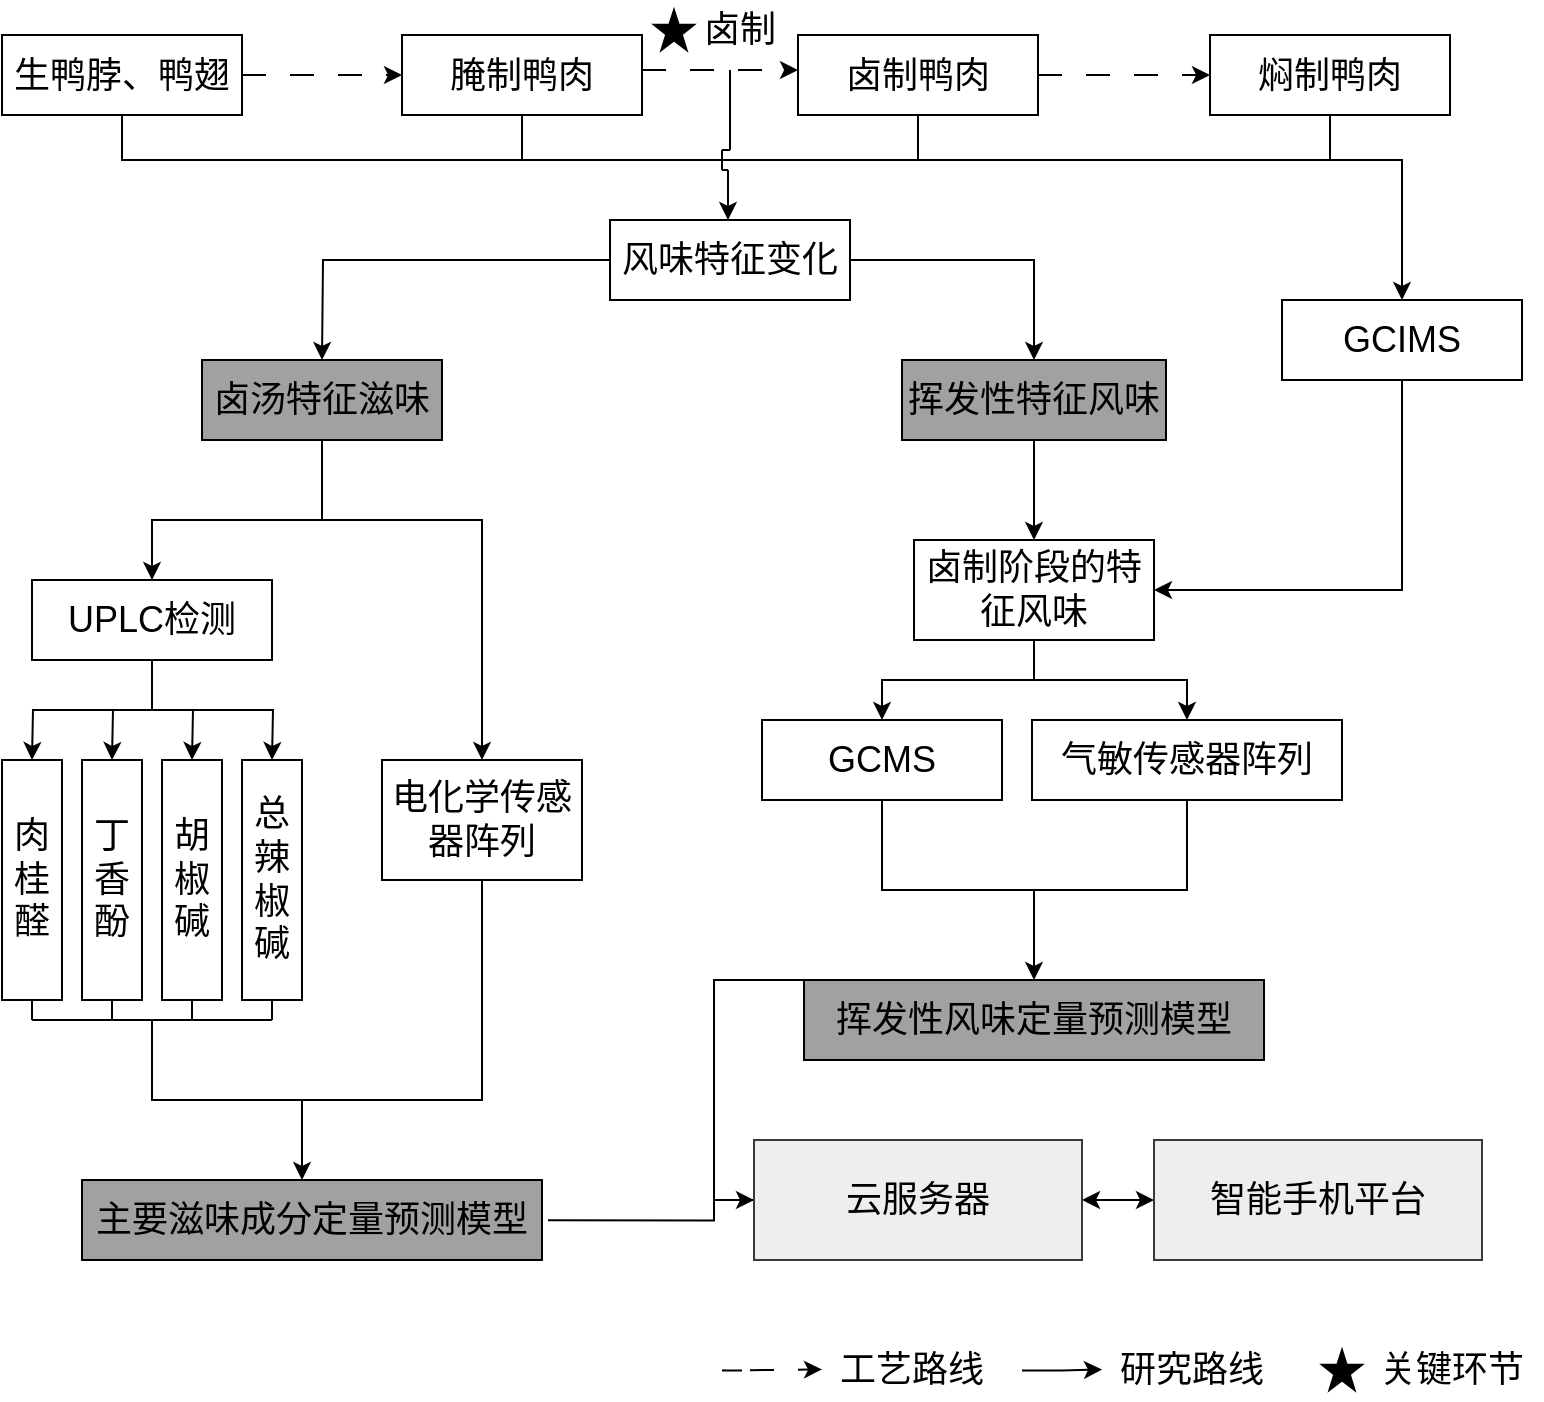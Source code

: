<mxfile version="21.2.6" type="github">
  <diagram name="Page-1" id="tfuzhllJTT45AtUf2vew">
    <mxGraphModel dx="1780" dy="1044" grid="1" gridSize="10" guides="1" tooltips="1" connect="1" arrows="1" fold="1" page="1" pageScale="1" pageWidth="827" pageHeight="1169" math="0" shadow="0">
      <root>
        <mxCell id="0" />
        <mxCell id="1" parent="0" />
        <mxCell id="FVwCDYh0nOwrm6psJOgy-3" value="" style="edgeStyle=orthogonalEdgeStyle;rounded=0;orthogonalLoop=1;jettySize=auto;html=1;dashed=1;dashPattern=12 12;" edge="1" parent="1" source="FVwCDYh0nOwrm6psJOgy-1" target="FVwCDYh0nOwrm6psJOgy-2">
          <mxGeometry relative="1" as="geometry" />
        </mxCell>
        <mxCell id="FVwCDYh0nOwrm6psJOgy-47" style="edgeStyle=orthogonalEdgeStyle;rounded=0;orthogonalLoop=1;jettySize=auto;html=1;entryX=0.5;entryY=0;entryDx=0;entryDy=0;" edge="1" parent="1" source="FVwCDYh0nOwrm6psJOgy-1" target="FVwCDYh0nOwrm6psJOgy-46">
          <mxGeometry relative="1" as="geometry">
            <mxPoint x="750" y="190" as="targetPoint" />
            <Array as="points">
              <mxPoint x="110" y="140" />
              <mxPoint x="750" y="140" />
            </Array>
          </mxGeometry>
        </mxCell>
        <mxCell id="FVwCDYh0nOwrm6psJOgy-1" value="&lt;font style=&quot;font-size: 18px;&quot;&gt;生鸭脖、鸭翅&lt;/font&gt;" style="rounded=0;whiteSpace=wrap;html=1;" vertex="1" parent="1">
          <mxGeometry x="50" y="77.5" width="120" height="40" as="geometry" />
        </mxCell>
        <mxCell id="FVwCDYh0nOwrm6psJOgy-5" value="" style="edgeStyle=orthogonalEdgeStyle;rounded=0;orthogonalLoop=1;jettySize=auto;html=1;dashed=1;dashPattern=12 12;" edge="1" parent="1" source="FVwCDYh0nOwrm6psJOgy-2" target="FVwCDYh0nOwrm6psJOgy-4">
          <mxGeometry relative="1" as="geometry">
            <Array as="points">
              <mxPoint x="404" y="95" />
              <mxPoint x="404" y="95" />
            </Array>
          </mxGeometry>
        </mxCell>
        <mxCell id="FVwCDYh0nOwrm6psJOgy-48" style="edgeStyle=orthogonalEdgeStyle;rounded=0;orthogonalLoop=1;jettySize=auto;html=1;endArrow=none;endFill=0;" edge="1" parent="1" source="FVwCDYh0nOwrm6psJOgy-2">
          <mxGeometry relative="1" as="geometry">
            <mxPoint x="310" y="140" as="targetPoint" />
          </mxGeometry>
        </mxCell>
        <mxCell id="FVwCDYh0nOwrm6psJOgy-2" value="&lt;font style=&quot;font-size: 18px;&quot;&gt;腌制鸭肉&lt;/font&gt;" style="whiteSpace=wrap;html=1;rounded=0;" vertex="1" parent="1">
          <mxGeometry x="250" y="77.5" width="120" height="40" as="geometry" />
        </mxCell>
        <mxCell id="FVwCDYh0nOwrm6psJOgy-7" value="" style="edgeStyle=orthogonalEdgeStyle;rounded=0;orthogonalLoop=1;jettySize=auto;html=1;dashed=1;dashPattern=12 12;" edge="1" parent="1" source="FVwCDYh0nOwrm6psJOgy-4" target="FVwCDYh0nOwrm6psJOgy-6">
          <mxGeometry relative="1" as="geometry" />
        </mxCell>
        <mxCell id="FVwCDYh0nOwrm6psJOgy-49" style="edgeStyle=orthogonalEdgeStyle;rounded=0;orthogonalLoop=1;jettySize=auto;html=1;endArrow=none;endFill=0;" edge="1" parent="1" source="FVwCDYh0nOwrm6psJOgy-4">
          <mxGeometry relative="1" as="geometry">
            <mxPoint x="508.0" y="140" as="targetPoint" />
          </mxGeometry>
        </mxCell>
        <mxCell id="FVwCDYh0nOwrm6psJOgy-4" value="&lt;font style=&quot;font-size: 18px;&quot;&gt;卤制鸭肉&lt;/font&gt;" style="whiteSpace=wrap;html=1;rounded=0;" vertex="1" parent="1">
          <mxGeometry x="448" y="77.5" width="120" height="40" as="geometry" />
        </mxCell>
        <mxCell id="FVwCDYh0nOwrm6psJOgy-51" style="edgeStyle=orthogonalEdgeStyle;rounded=0;orthogonalLoop=1;jettySize=auto;html=1;endArrow=none;endFill=0;" edge="1" parent="1" source="FVwCDYh0nOwrm6psJOgy-6">
          <mxGeometry relative="1" as="geometry">
            <mxPoint x="714" y="140" as="targetPoint" />
          </mxGeometry>
        </mxCell>
        <mxCell id="FVwCDYh0nOwrm6psJOgy-6" value="&lt;font style=&quot;font-size: 18px;&quot;&gt;焖制鸭肉&lt;/font&gt;" style="whiteSpace=wrap;html=1;rounded=0;" vertex="1" parent="1">
          <mxGeometry x="654" y="77.5" width="120" height="40" as="geometry" />
        </mxCell>
        <mxCell id="FVwCDYh0nOwrm6psJOgy-8" value="" style="edgeStyle=orthogonalEdgeStyle;rounded=0;orthogonalLoop=1;jettySize=auto;html=1;dashed=1;dashPattern=12 12;" edge="1" parent="1">
          <mxGeometry relative="1" as="geometry">
            <mxPoint x="420" y="745.23" as="sourcePoint" />
            <mxPoint x="460" y="744.73" as="targetPoint" />
            <Array as="points">
              <mxPoint x="410" y="744.73" />
              <mxPoint x="410" y="744.73" />
            </Array>
          </mxGeometry>
        </mxCell>
        <mxCell id="FVwCDYh0nOwrm6psJOgy-9" value="&lt;font style=&quot;font-size: 18px;&quot;&gt;工艺路线&lt;/font&gt;" style="text;strokeColor=none;align=center;fillColor=none;html=1;verticalAlign=middle;whiteSpace=wrap;rounded=0;" vertex="1" parent="1">
          <mxGeometry x="460" y="730" width="90" height="30" as="geometry" />
        </mxCell>
        <mxCell id="FVwCDYh0nOwrm6psJOgy-10" value="" style="edgeStyle=orthogonalEdgeStyle;rounded=0;orthogonalLoop=1;jettySize=auto;html=1;" edge="1" parent="1">
          <mxGeometry relative="1" as="geometry">
            <mxPoint x="560" y="745.23" as="sourcePoint" />
            <mxPoint x="600" y="744.73" as="targetPoint" />
            <Array as="points">
              <mxPoint x="580" y="744.98" />
            </Array>
          </mxGeometry>
        </mxCell>
        <mxCell id="FVwCDYh0nOwrm6psJOgy-11" value="&lt;font style=&quot;font-size: 18px;&quot;&gt;研究路线&lt;/font&gt;" style="text;strokeColor=none;align=center;fillColor=none;html=1;verticalAlign=middle;whiteSpace=wrap;rounded=0;" vertex="1" parent="1">
          <mxGeometry x="600" y="730" width="90" height="30" as="geometry" />
        </mxCell>
        <mxCell id="FVwCDYh0nOwrm6psJOgy-13" value="&lt;font style=&quot;font-size: 18px;&quot;&gt;关键环节&lt;/font&gt;" style="text;strokeColor=none;align=center;fillColor=none;html=1;verticalAlign=middle;whiteSpace=wrap;rounded=0;" vertex="1" parent="1">
          <mxGeometry x="730" y="730" width="90" height="30" as="geometry" />
        </mxCell>
        <mxCell id="FVwCDYh0nOwrm6psJOgy-14" value="" style="verticalLabelPosition=bottom;verticalAlign=top;html=1;shape=mxgraph.basic.star;fillColor=#000000;" vertex="1" parent="1">
          <mxGeometry x="710" y="735" width="20" height="20" as="geometry" />
        </mxCell>
        <mxCell id="FVwCDYh0nOwrm6psJOgy-15" value="" style="verticalLabelPosition=bottom;verticalAlign=top;html=1;shape=mxgraph.basic.star;fillColor=#000000;" vertex="1" parent="1">
          <mxGeometry x="376" y="65" width="20" height="20" as="geometry" />
        </mxCell>
        <mxCell id="FVwCDYh0nOwrm6psJOgy-16" value="&lt;span style=&quot;font-size: 18px;&quot;&gt;卤制&lt;/span&gt;" style="text;strokeColor=none;align=center;fillColor=none;html=1;verticalAlign=middle;whiteSpace=wrap;rounded=0;" vertex="1" parent="1">
          <mxGeometry x="396" y="60" width="46" height="30" as="geometry" />
        </mxCell>
        <mxCell id="FVwCDYh0nOwrm6psJOgy-18" value="" style="endArrow=classic;html=1;rounded=0;jumpSize=12;" edge="1" parent="1">
          <mxGeometry width="50" height="50" relative="1" as="geometry">
            <mxPoint x="413" y="145" as="sourcePoint" />
            <mxPoint x="413" y="170" as="targetPoint" />
          </mxGeometry>
        </mxCell>
        <mxCell id="FVwCDYh0nOwrm6psJOgy-20" style="edgeStyle=orthogonalEdgeStyle;rounded=0;orthogonalLoop=1;jettySize=auto;html=1;" edge="1" parent="1" source="FVwCDYh0nOwrm6psJOgy-19">
          <mxGeometry relative="1" as="geometry">
            <mxPoint x="210" y="240" as="targetPoint" />
          </mxGeometry>
        </mxCell>
        <mxCell id="FVwCDYh0nOwrm6psJOgy-21" style="edgeStyle=orthogonalEdgeStyle;rounded=0;orthogonalLoop=1;jettySize=auto;html=1;entryX=0.5;entryY=0;entryDx=0;entryDy=0;" edge="1" parent="1" source="FVwCDYh0nOwrm6psJOgy-19" target="FVwCDYh0nOwrm6psJOgy-23">
          <mxGeometry relative="1" as="geometry">
            <mxPoint x="670" y="240" as="targetPoint" />
          </mxGeometry>
        </mxCell>
        <mxCell id="FVwCDYh0nOwrm6psJOgy-19" value="&lt;span style=&quot;font-size: 18px;&quot;&gt;风味特征变化&lt;/span&gt;" style="whiteSpace=wrap;html=1;rounded=0;" vertex="1" parent="1">
          <mxGeometry x="354" y="170" width="120" height="40" as="geometry" />
        </mxCell>
        <mxCell id="FVwCDYh0nOwrm6psJOgy-24" style="edgeStyle=orthogonalEdgeStyle;rounded=0;orthogonalLoop=1;jettySize=auto;html=1;entryX=0.5;entryY=0;entryDx=0;entryDy=0;" edge="1" parent="1" source="FVwCDYh0nOwrm6psJOgy-22" target="FVwCDYh0nOwrm6psJOgy-26">
          <mxGeometry relative="1" as="geometry">
            <mxPoint x="150" y="360" as="targetPoint" />
            <Array as="points">
              <mxPoint x="210" y="320" />
              <mxPoint x="125" y="320" />
            </Array>
          </mxGeometry>
        </mxCell>
        <mxCell id="FVwCDYh0nOwrm6psJOgy-25" style="edgeStyle=orthogonalEdgeStyle;rounded=0;orthogonalLoop=1;jettySize=auto;html=1;entryX=0.5;entryY=0;entryDx=0;entryDy=0;" edge="1" parent="1" source="FVwCDYh0nOwrm6psJOgy-22" target="FVwCDYh0nOwrm6psJOgy-35">
          <mxGeometry relative="1" as="geometry">
            <mxPoint x="270" y="360" as="targetPoint" />
            <Array as="points">
              <mxPoint x="210" y="320" />
              <mxPoint x="290" y="320" />
            </Array>
          </mxGeometry>
        </mxCell>
        <mxCell id="FVwCDYh0nOwrm6psJOgy-22" value="&lt;span style=&quot;font-size: 18px;&quot;&gt;卤汤特征滋味&lt;/span&gt;" style="whiteSpace=wrap;html=1;rounded=0;labelBackgroundColor=#A1A1A1;fillColor=#A1A1A1;" vertex="1" parent="1">
          <mxGeometry x="150" y="240" width="120" height="40" as="geometry" />
        </mxCell>
        <mxCell id="FVwCDYh0nOwrm6psJOgy-55" style="edgeStyle=orthogonalEdgeStyle;rounded=0;orthogonalLoop=1;jettySize=auto;html=1;entryX=0.5;entryY=0;entryDx=0;entryDy=0;" edge="1" parent="1" source="FVwCDYh0nOwrm6psJOgy-23" target="FVwCDYh0nOwrm6psJOgy-53">
          <mxGeometry relative="1" as="geometry" />
        </mxCell>
        <mxCell id="FVwCDYh0nOwrm6psJOgy-23" value="&lt;span style=&quot;font-size: 18px;&quot;&gt;挥发性特征风味&lt;/span&gt;" style="whiteSpace=wrap;html=1;rounded=0;labelBackgroundColor=#A1A1A1;fillColor=#A1A1A1;" vertex="1" parent="1">
          <mxGeometry x="500" y="240" width="132" height="40" as="geometry" />
        </mxCell>
        <mxCell id="FVwCDYh0nOwrm6psJOgy-27" style="edgeStyle=orthogonalEdgeStyle;rounded=0;orthogonalLoop=1;jettySize=auto;html=1;" edge="1" parent="1" source="FVwCDYh0nOwrm6psJOgy-26">
          <mxGeometry relative="1" as="geometry">
            <mxPoint x="65" y="440" as="targetPoint" />
          </mxGeometry>
        </mxCell>
        <mxCell id="FVwCDYh0nOwrm6psJOgy-28" style="edgeStyle=orthogonalEdgeStyle;rounded=0;orthogonalLoop=1;jettySize=auto;html=1;" edge="1" parent="1" source="FVwCDYh0nOwrm6psJOgy-26">
          <mxGeometry relative="1" as="geometry">
            <mxPoint x="105" y="440" as="targetPoint" />
          </mxGeometry>
        </mxCell>
        <mxCell id="FVwCDYh0nOwrm6psJOgy-29" style="edgeStyle=orthogonalEdgeStyle;rounded=0;orthogonalLoop=1;jettySize=auto;html=1;" edge="1" parent="1" source="FVwCDYh0nOwrm6psJOgy-26">
          <mxGeometry relative="1" as="geometry">
            <mxPoint x="145" y="440" as="targetPoint" />
          </mxGeometry>
        </mxCell>
        <mxCell id="FVwCDYh0nOwrm6psJOgy-30" style="edgeStyle=orthogonalEdgeStyle;rounded=0;orthogonalLoop=1;jettySize=auto;html=1;" edge="1" parent="1" source="FVwCDYh0nOwrm6psJOgy-26">
          <mxGeometry relative="1" as="geometry">
            <mxPoint x="185" y="440" as="targetPoint" />
          </mxGeometry>
        </mxCell>
        <mxCell id="FVwCDYh0nOwrm6psJOgy-26" value="&lt;span style=&quot;font-size: 18px;&quot;&gt;UPLC检测&lt;/span&gt;" style="whiteSpace=wrap;html=1;rounded=0;" vertex="1" parent="1">
          <mxGeometry x="65" y="350" width="120" height="40" as="geometry" />
        </mxCell>
        <mxCell id="FVwCDYh0nOwrm6psJOgy-36" style="edgeStyle=orthogonalEdgeStyle;rounded=0;orthogonalLoop=1;jettySize=auto;html=1;endArrow=none;endFill=0;" edge="1" parent="1">
          <mxGeometry relative="1" as="geometry">
            <mxPoint x="65" y="570" as="targetPoint" />
            <mxPoint x="65" y="540" as="sourcePoint" />
          </mxGeometry>
        </mxCell>
        <mxCell id="FVwCDYh0nOwrm6psJOgy-31" value="&lt;font style=&quot;font-size: 18px;&quot;&gt;肉桂醛&lt;/font&gt;" style="whiteSpace=wrap;html=1;rounded=0;fontSize=18;" vertex="1" parent="1">
          <mxGeometry x="50" y="440" width="30" height="120" as="geometry" />
        </mxCell>
        <mxCell id="FVwCDYh0nOwrm6psJOgy-37" style="edgeStyle=orthogonalEdgeStyle;rounded=0;orthogonalLoop=1;jettySize=auto;html=1;endArrow=none;endFill=0;" edge="1" parent="1">
          <mxGeometry relative="1" as="geometry">
            <mxPoint x="105" y="570" as="targetPoint" />
            <mxPoint x="105" y="540" as="sourcePoint" />
          </mxGeometry>
        </mxCell>
        <mxCell id="FVwCDYh0nOwrm6psJOgy-32" value="&lt;font style=&quot;font-size: 18px;&quot;&gt;丁香酚&lt;/font&gt;" style="whiteSpace=wrap;html=1;rounded=0;fontSize=18;" vertex="1" parent="1">
          <mxGeometry x="90" y="440" width="30" height="120" as="geometry" />
        </mxCell>
        <mxCell id="FVwCDYh0nOwrm6psJOgy-38" style="edgeStyle=orthogonalEdgeStyle;rounded=0;orthogonalLoop=1;jettySize=auto;html=1;endArrow=none;endFill=0;" edge="1" parent="1">
          <mxGeometry relative="1" as="geometry">
            <mxPoint x="145" y="570" as="targetPoint" />
            <mxPoint x="145" y="540" as="sourcePoint" />
          </mxGeometry>
        </mxCell>
        <mxCell id="FVwCDYh0nOwrm6psJOgy-33" value="&lt;font style=&quot;font-size: 18px;&quot;&gt;胡椒碱&lt;/font&gt;" style="whiteSpace=wrap;html=1;rounded=0;fontSize=18;" vertex="1" parent="1">
          <mxGeometry x="130" y="440" width="30" height="120" as="geometry" />
        </mxCell>
        <mxCell id="FVwCDYh0nOwrm6psJOgy-39" style="edgeStyle=orthogonalEdgeStyle;rounded=0;orthogonalLoop=1;jettySize=auto;html=1;endArrow=none;endFill=0;" edge="1" parent="1">
          <mxGeometry relative="1" as="geometry">
            <mxPoint x="185" y="570" as="targetPoint" />
            <mxPoint x="185" y="540" as="sourcePoint" />
          </mxGeometry>
        </mxCell>
        <mxCell id="FVwCDYh0nOwrm6psJOgy-34" value="&lt;font style=&quot;font-size: 18px;&quot;&gt;总辣椒碱&lt;/font&gt;" style="whiteSpace=wrap;html=1;rounded=0;fontSize=18;" vertex="1" parent="1">
          <mxGeometry x="170" y="440" width="30" height="120" as="geometry" />
        </mxCell>
        <mxCell id="FVwCDYh0nOwrm6psJOgy-43" style="edgeStyle=orthogonalEdgeStyle;rounded=0;orthogonalLoop=1;jettySize=auto;html=1;endArrow=none;endFill=0;" edge="1" parent="1" source="FVwCDYh0nOwrm6psJOgy-35">
          <mxGeometry relative="1" as="geometry">
            <mxPoint x="270" y="610" as="targetPoint" />
            <Array as="points">
              <mxPoint x="290" y="610" />
            </Array>
          </mxGeometry>
        </mxCell>
        <mxCell id="FVwCDYh0nOwrm6psJOgy-35" value="&lt;span style=&quot;font-size: 18px;&quot;&gt;电化学传感器阵列&lt;/span&gt;" style="whiteSpace=wrap;html=1;rounded=0;" vertex="1" parent="1">
          <mxGeometry x="240" y="440" width="100" height="60" as="geometry" />
        </mxCell>
        <mxCell id="FVwCDYh0nOwrm6psJOgy-41" style="edgeStyle=orthogonalEdgeStyle;rounded=0;orthogonalLoop=1;jettySize=auto;html=1;endArrow=none;endFill=0;" edge="1" parent="1">
          <mxGeometry relative="1" as="geometry">
            <mxPoint x="185" y="570" as="targetPoint" />
            <mxPoint x="65" y="570" as="sourcePoint" />
          </mxGeometry>
        </mxCell>
        <mxCell id="FVwCDYh0nOwrm6psJOgy-42" style="edgeStyle=orthogonalEdgeStyle;rounded=0;orthogonalLoop=1;jettySize=auto;html=1;" edge="1" parent="1">
          <mxGeometry relative="1" as="geometry">
            <mxPoint x="200" y="650" as="targetPoint" />
            <mxPoint x="125" y="570" as="sourcePoint" />
            <Array as="points">
              <mxPoint x="125" y="610" />
              <mxPoint x="200" y="610" />
              <mxPoint x="200" y="650" />
            </Array>
          </mxGeometry>
        </mxCell>
        <mxCell id="FVwCDYh0nOwrm6psJOgy-44" style="edgeStyle=orthogonalEdgeStyle;rounded=0;orthogonalLoop=1;jettySize=auto;html=1;endArrow=none;endFill=0;" edge="1" parent="1">
          <mxGeometry relative="1" as="geometry">
            <mxPoint x="270" y="610" as="targetPoint" />
            <mxPoint x="180" y="610" as="sourcePoint" />
            <Array as="points">
              <mxPoint x="270" y="610" />
            </Array>
          </mxGeometry>
        </mxCell>
        <mxCell id="FVwCDYh0nOwrm6psJOgy-74" style="edgeStyle=orthogonalEdgeStyle;rounded=0;orthogonalLoop=1;jettySize=auto;html=1;entryX=0;entryY=0.5;entryDx=0;entryDy=0;endArrow=none;endFill=0;exitX=1.013;exitY=0.504;exitDx=0;exitDy=0;exitPerimeter=0;" edge="1" parent="1" source="FVwCDYh0nOwrm6psJOgy-45" target="FVwCDYh0nOwrm6psJOgy-71">
          <mxGeometry relative="1" as="geometry">
            <mxPoint x="326" y="670" as="sourcePoint" />
            <mxPoint x="432" y="660" as="targetPoint" />
            <Array as="points">
              <mxPoint x="406" y="670" />
              <mxPoint x="406" y="660" />
            </Array>
          </mxGeometry>
        </mxCell>
        <mxCell id="FVwCDYh0nOwrm6psJOgy-45" value="&lt;span style=&quot;font-size: 18px;&quot;&gt;主要滋味成分定量预测模型&lt;/span&gt;" style="whiteSpace=wrap;html=1;rounded=0;fillColor=#A1A1A1;" vertex="1" parent="1">
          <mxGeometry x="90" y="650" width="230" height="40" as="geometry" />
        </mxCell>
        <mxCell id="FVwCDYh0nOwrm6psJOgy-52" style="edgeStyle=orthogonalEdgeStyle;rounded=0;orthogonalLoop=1;jettySize=auto;html=1;entryX=1;entryY=0.5;entryDx=0;entryDy=0;" edge="1" parent="1" source="FVwCDYh0nOwrm6psJOgy-46" target="FVwCDYh0nOwrm6psJOgy-53">
          <mxGeometry relative="1" as="geometry">
            <mxPoint x="750" y="320" as="targetPoint" />
            <Array as="points">
              <mxPoint x="750" y="355" />
            </Array>
          </mxGeometry>
        </mxCell>
        <mxCell id="FVwCDYh0nOwrm6psJOgy-46" value="&lt;span style=&quot;font-size: 18px;&quot;&gt;GCIMS&lt;/span&gt;" style="whiteSpace=wrap;html=1;rounded=0;" vertex="1" parent="1">
          <mxGeometry x="690" y="210" width="120" height="40" as="geometry" />
        </mxCell>
        <mxCell id="FVwCDYh0nOwrm6psJOgy-66" style="edgeStyle=orthogonalEdgeStyle;rounded=0;orthogonalLoop=1;jettySize=auto;html=1;entryX=0.5;entryY=0;entryDx=0;entryDy=0;" edge="1" parent="1" source="FVwCDYh0nOwrm6psJOgy-53" target="FVwCDYh0nOwrm6psJOgy-56">
          <mxGeometry relative="1" as="geometry" />
        </mxCell>
        <mxCell id="FVwCDYh0nOwrm6psJOgy-67" style="edgeStyle=orthogonalEdgeStyle;rounded=0;orthogonalLoop=1;jettySize=auto;html=1;" edge="1" parent="1" source="FVwCDYh0nOwrm6psJOgy-53" target="FVwCDYh0nOwrm6psJOgy-57">
          <mxGeometry relative="1" as="geometry" />
        </mxCell>
        <mxCell id="FVwCDYh0nOwrm6psJOgy-53" value="&lt;span style=&quot;font-size: 18px;&quot;&gt;卤制阶段的特征风味&lt;/span&gt;" style="whiteSpace=wrap;html=1;rounded=0;" vertex="1" parent="1">
          <mxGeometry x="506" y="330" width="120" height="50" as="geometry" />
        </mxCell>
        <mxCell id="FVwCDYh0nOwrm6psJOgy-69" style="edgeStyle=orthogonalEdgeStyle;rounded=0;orthogonalLoop=1;jettySize=auto;html=1;entryX=0.5;entryY=0;entryDx=0;entryDy=0;" edge="1" parent="1" source="FVwCDYh0nOwrm6psJOgy-56" target="FVwCDYh0nOwrm6psJOgy-68">
          <mxGeometry relative="1" as="geometry" />
        </mxCell>
        <mxCell id="FVwCDYh0nOwrm6psJOgy-56" value="&lt;span style=&quot;font-size: 18px;&quot;&gt;GCMS&lt;/span&gt;" style="whiteSpace=wrap;html=1;rounded=0;" vertex="1" parent="1">
          <mxGeometry x="430" y="420" width="120" height="40" as="geometry" />
        </mxCell>
        <mxCell id="FVwCDYh0nOwrm6psJOgy-70" style="edgeStyle=orthogonalEdgeStyle;rounded=0;orthogonalLoop=1;jettySize=auto;html=1;endArrow=none;endFill=0;" edge="1" parent="1">
          <mxGeometry relative="1" as="geometry">
            <mxPoint x="642.497" y="460" as="sourcePoint" />
            <mxPoint x="566" y="515" as="targetPoint" />
            <Array as="points">
              <mxPoint x="643" y="505" />
              <mxPoint x="566" y="505" />
            </Array>
          </mxGeometry>
        </mxCell>
        <mxCell id="FVwCDYh0nOwrm6psJOgy-57" value="&lt;span style=&quot;font-size: 18px;&quot;&gt;气敏传感器阵列&lt;/span&gt;" style="whiteSpace=wrap;html=1;rounded=0;" vertex="1" parent="1">
          <mxGeometry x="565" y="420" width="155" height="40" as="geometry" />
        </mxCell>
        <mxCell id="FVwCDYh0nOwrm6psJOgy-62" value="" style="endArrow=none;html=1;rounded=0;" edge="1" parent="1">
          <mxGeometry width="50" height="50" relative="1" as="geometry">
            <mxPoint x="410" y="145" as="sourcePoint" />
            <mxPoint x="413" y="145" as="targetPoint" />
          </mxGeometry>
        </mxCell>
        <mxCell id="FVwCDYh0nOwrm6psJOgy-63" value="" style="endArrow=none;html=1;rounded=0;" edge="1" parent="1">
          <mxGeometry width="50" height="50" relative="1" as="geometry">
            <mxPoint x="410" y="135" as="sourcePoint" />
            <mxPoint x="414" y="135" as="targetPoint" />
          </mxGeometry>
        </mxCell>
        <mxCell id="FVwCDYh0nOwrm6psJOgy-64" value="" style="endArrow=none;html=1;rounded=0;" edge="1" parent="1">
          <mxGeometry width="50" height="50" relative="1" as="geometry">
            <mxPoint x="410" y="145" as="sourcePoint" />
            <mxPoint x="410" y="135" as="targetPoint" />
          </mxGeometry>
        </mxCell>
        <mxCell id="FVwCDYh0nOwrm6psJOgy-65" value="" style="endArrow=none;html=1;rounded=0;" edge="1" parent="1">
          <mxGeometry width="50" height="50" relative="1" as="geometry">
            <mxPoint x="414" y="135" as="sourcePoint" />
            <mxPoint x="414" y="95" as="targetPoint" />
          </mxGeometry>
        </mxCell>
        <mxCell id="FVwCDYh0nOwrm6psJOgy-73" style="edgeStyle=orthogonalEdgeStyle;rounded=0;orthogonalLoop=1;jettySize=auto;html=1;entryX=0;entryY=0.5;entryDx=0;entryDy=0;" edge="1" parent="1" source="FVwCDYh0nOwrm6psJOgy-68" target="FVwCDYh0nOwrm6psJOgy-71">
          <mxGeometry relative="1" as="geometry">
            <Array as="points">
              <mxPoint x="406" y="550" />
              <mxPoint x="406" y="660" />
            </Array>
          </mxGeometry>
        </mxCell>
        <mxCell id="FVwCDYh0nOwrm6psJOgy-68" value="&lt;span style=&quot;font-size: 18px;&quot;&gt;挥发性风味定量预测模型&lt;/span&gt;" style="whiteSpace=wrap;html=1;rounded=0;fillColor=#A1A1A1;" vertex="1" parent="1">
          <mxGeometry x="451" y="550" width="230" height="40" as="geometry" />
        </mxCell>
        <mxCell id="FVwCDYh0nOwrm6psJOgy-75" style="edgeStyle=orthogonalEdgeStyle;rounded=0;orthogonalLoop=1;jettySize=auto;html=1;entryX=0;entryY=0.5;entryDx=0;entryDy=0;startArrow=classic;startFill=1;" edge="1" parent="1" source="FVwCDYh0nOwrm6psJOgy-71" target="FVwCDYh0nOwrm6psJOgy-72">
          <mxGeometry relative="1" as="geometry" />
        </mxCell>
        <mxCell id="FVwCDYh0nOwrm6psJOgy-71" value="&lt;span style=&quot;font-size: 18px;&quot;&gt;云服务器&lt;/span&gt;" style="whiteSpace=wrap;html=1;rounded=0;fillColor=#eeeeee;strokeColor=#36393d;" vertex="1" parent="1">
          <mxGeometry x="426" y="630" width="164" height="60" as="geometry" />
        </mxCell>
        <mxCell id="FVwCDYh0nOwrm6psJOgy-72" value="&lt;span style=&quot;font-size: 18px;&quot;&gt;智能手机平台&lt;/span&gt;" style="whiteSpace=wrap;html=1;rounded=0;fillColor=#eeeeee;strokeColor=#36393d;" vertex="1" parent="1">
          <mxGeometry x="626" y="630" width="164" height="60" as="geometry" />
        </mxCell>
      </root>
    </mxGraphModel>
  </diagram>
</mxfile>
